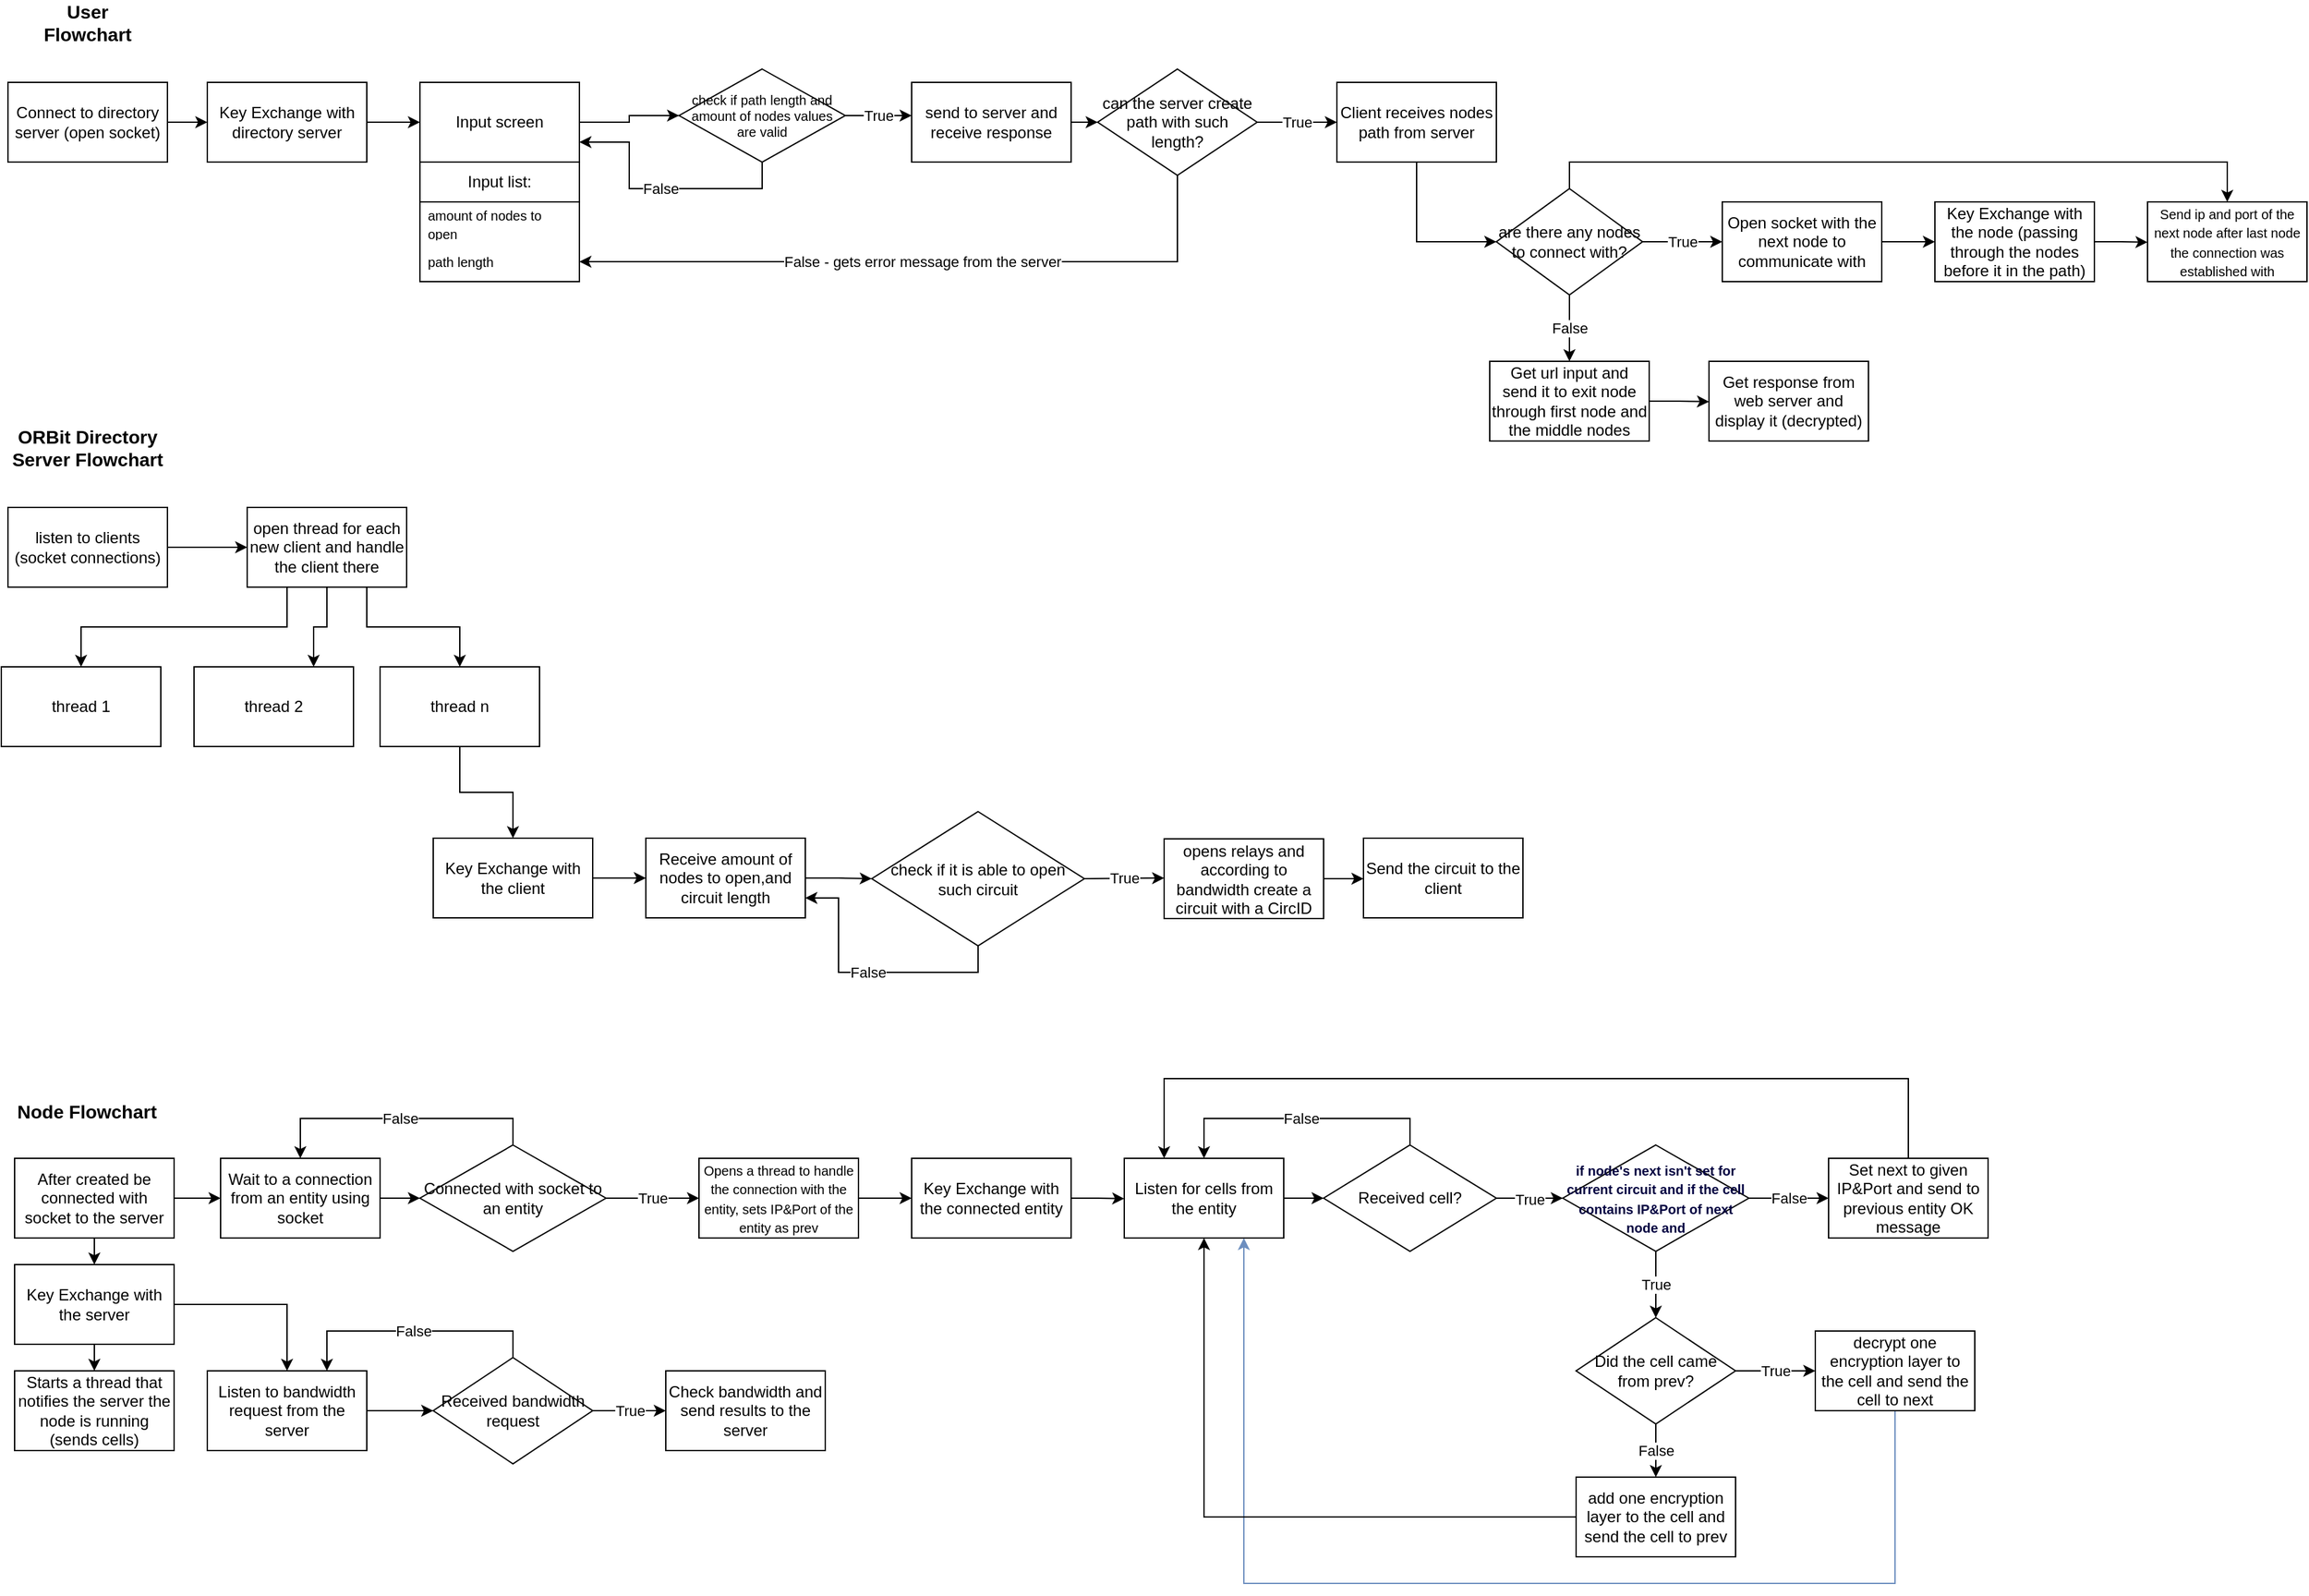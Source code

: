 <mxfile version="24.7.14">
  <diagram name="Page-1" id="vETeGXP-aBrHGzmp88HL">
    <mxGraphModel dx="1984" dy="603" grid="1" gridSize="10" guides="1" tooltips="1" connect="1" arrows="1" fold="1" page="1" pageScale="1" pageWidth="850" pageHeight="1100" math="0" shadow="0">
      <root>
        <mxCell id="0" />
        <mxCell id="1" parent="0" />
        <mxCell id="kQhyqeaXJ8b2iKmB3cDd-1" value="&lt;b style=&quot;font-size: 14px;&quot;&gt;User Flowchart&lt;br&gt;&lt;/b&gt;" style="text;html=1;align=center;verticalAlign=middle;whiteSpace=wrap;rounded=0;" parent="1" vertex="1">
          <mxGeometry x="-160" y="40" width="60" height="30" as="geometry" />
        </mxCell>
        <mxCell id="kQhyqeaXJ8b2iKmB3cDd-8" style="edgeStyle=orthogonalEdgeStyle;rounded=0;orthogonalLoop=1;jettySize=auto;html=1;exitX=1;exitY=0.5;exitDx=0;exitDy=0;entryX=0;entryY=0.5;entryDx=0;entryDy=0;" parent="1" source="kQhyqeaXJ8b2iKmB3cDd-2" target="kQhyqeaXJ8b2iKmB3cDd-7" edge="1">
          <mxGeometry relative="1" as="geometry" />
        </mxCell>
        <mxCell id="kQhyqeaXJ8b2iKmB3cDd-2" value="Input screen" style="rounded=0;whiteSpace=wrap;html=1;" parent="1" vertex="1">
          <mxGeometry x="120" y="100" width="120" height="60" as="geometry" />
        </mxCell>
        <mxCell id="kQhyqeaXJ8b2iKmB3cDd-3" value="Input list:" style="swimlane;fontStyle=0;childLayout=stackLayout;horizontal=1;startSize=30;horizontalStack=0;resizeParent=1;resizeParentMax=0;resizeLast=0;collapsible=1;marginBottom=0;whiteSpace=wrap;html=1;" parent="1" vertex="1">
          <mxGeometry x="120" y="160" width="120" height="90" as="geometry" />
        </mxCell>
        <mxCell id="kQhyqeaXJ8b2iKmB3cDd-4" value="&lt;font style=&quot;font-size: 10px;&quot;&gt;amount of nodes to open&lt;/font&gt;" style="text;strokeColor=none;fillColor=none;align=left;verticalAlign=middle;spacingLeft=4;spacingRight=4;overflow=hidden;points=[[0,0.5],[1,0.5]];portConstraint=eastwest;rotatable=0;whiteSpace=wrap;html=1;" parent="kQhyqeaXJ8b2iKmB3cDd-3" vertex="1">
          <mxGeometry y="30" width="120" height="30" as="geometry" />
        </mxCell>
        <mxCell id="kQhyqeaXJ8b2iKmB3cDd-5" value="&lt;font style=&quot;font-size: 10px;&quot;&gt;path length&lt;br&gt;&lt;/font&gt;" style="text;strokeColor=none;fillColor=none;align=left;verticalAlign=middle;spacingLeft=4;spacingRight=4;overflow=hidden;points=[[0,0.5],[1,0.5]];portConstraint=eastwest;rotatable=0;whiteSpace=wrap;html=1;" parent="kQhyqeaXJ8b2iKmB3cDd-3" vertex="1">
          <mxGeometry y="60" width="120" height="30" as="geometry" />
        </mxCell>
        <mxCell id="kQhyqeaXJ8b2iKmB3cDd-10" value="False" style="edgeStyle=orthogonalEdgeStyle;rounded=0;orthogonalLoop=1;jettySize=auto;html=1;exitX=0.5;exitY=1;exitDx=0;exitDy=0;entryX=1;entryY=0.75;entryDx=0;entryDy=0;" parent="1" source="kQhyqeaXJ8b2iKmB3cDd-7" target="kQhyqeaXJ8b2iKmB3cDd-2" edge="1">
          <mxGeometry relative="1" as="geometry" />
        </mxCell>
        <mxCell id="kQhyqeaXJ8b2iKmB3cDd-7" value="&lt;div style=&quot;font-size: 10px;&quot;&gt;&lt;font style=&quot;font-size: 10px;&quot;&gt;check if &lt;font style=&quot;font-size: 10px;&quot;&gt;&lt;font style=&quot;font-size: 10px;&quot;&gt;path length and amount of nodes values are valid&lt;/font&gt;&lt;font style=&quot;font-size: 10px;&quot;&gt;&lt;br&gt;&lt;/font&gt;&lt;/font&gt;&lt;/font&gt;&lt;/div&gt;" style="rhombus;whiteSpace=wrap;html=1;" parent="1" vertex="1">
          <mxGeometry x="315" y="90" width="125" height="70" as="geometry" />
        </mxCell>
        <mxCell id="kQhyqeaXJ8b2iKmB3cDd-9" value="True" style="endArrow=classic;html=1;rounded=0;exitX=1;exitY=0.5;exitDx=0;exitDy=0;entryX=0;entryY=0.417;entryDx=0;entryDy=0;entryPerimeter=0;" parent="1" source="kQhyqeaXJ8b2iKmB3cDd-7" target="kQhyqeaXJ8b2iKmB3cDd-12" edge="1">
          <mxGeometry width="50" height="50" relative="1" as="geometry">
            <mxPoint x="370" y="190" as="sourcePoint" />
            <mxPoint x="520" y="125" as="targetPoint" />
          </mxGeometry>
        </mxCell>
        <mxCell id="kQhyqeaXJ8b2iKmB3cDd-12" value="send to server and receive response" style="rounded=0;whiteSpace=wrap;html=1;" parent="1" vertex="1">
          <mxGeometry x="490" y="100" width="120" height="60" as="geometry" />
        </mxCell>
        <mxCell id="kQhyqeaXJ8b2iKmB3cDd-13" value="" style="endArrow=classic;html=1;rounded=0;exitX=1;exitY=0.5;exitDx=0;exitDy=0;entryX=0;entryY=0.5;entryDx=0;entryDy=0;" parent="1" source="kQhyqeaXJ8b2iKmB3cDd-12" target="kQhyqeaXJ8b2iKmB3cDd-15" edge="1">
          <mxGeometry width="50" height="50" relative="1" as="geometry">
            <mxPoint x="720" y="190" as="sourcePoint" />
            <mxPoint x="680" y="130" as="targetPoint" />
          </mxGeometry>
        </mxCell>
        <mxCell id="kQhyqeaXJ8b2iKmB3cDd-16" value="False - gets error message from the server" style="edgeStyle=orthogonalEdgeStyle;rounded=0;orthogonalLoop=1;jettySize=auto;html=1;exitX=0.5;exitY=1;exitDx=0;exitDy=0;entryX=1;entryY=0.5;entryDx=0;entryDy=0;" parent="1" source="kQhyqeaXJ8b2iKmB3cDd-15" target="kQhyqeaXJ8b2iKmB3cDd-5" edge="1">
          <mxGeometry relative="1" as="geometry">
            <mxPoint x="689.529" y="210" as="targetPoint" />
          </mxGeometry>
        </mxCell>
        <mxCell id="kQhyqeaXJ8b2iKmB3cDd-17" value="True" style="edgeStyle=orthogonalEdgeStyle;rounded=0;orthogonalLoop=1;jettySize=auto;html=1;exitX=1;exitY=0.5;exitDx=0;exitDy=0;entryX=0;entryY=0.5;entryDx=0;entryDy=0;" parent="1" source="kQhyqeaXJ8b2iKmB3cDd-15" target="kQhyqeaXJ8b2iKmB3cDd-18" edge="1">
          <mxGeometry relative="1" as="geometry">
            <mxPoint x="840" y="130" as="targetPoint" />
          </mxGeometry>
        </mxCell>
        <mxCell id="kQhyqeaXJ8b2iKmB3cDd-15" value="can the server create path with such length?" style="rhombus;whiteSpace=wrap;html=1;" parent="1" vertex="1">
          <mxGeometry x="630" y="90" width="120" height="80" as="geometry" />
        </mxCell>
        <mxCell id="kQhyqeaXJ8b2iKmB3cDd-25" style="edgeStyle=orthogonalEdgeStyle;rounded=0;orthogonalLoop=1;jettySize=auto;html=1;exitX=0.5;exitY=1;exitDx=0;exitDy=0;entryX=0;entryY=0.5;entryDx=0;entryDy=0;" parent="1" source="kQhyqeaXJ8b2iKmB3cDd-18" target="kQhyqeaXJ8b2iKmB3cDd-27" edge="1">
          <mxGeometry relative="1" as="geometry">
            <mxPoint x="930" y="210" as="targetPoint" />
          </mxGeometry>
        </mxCell>
        <mxCell id="kQhyqeaXJ8b2iKmB3cDd-18" value="Client receives nodes path from server" style="rounded=0;whiteSpace=wrap;html=1;" parent="1" vertex="1">
          <mxGeometry x="810" y="100" width="120" height="60" as="geometry" />
        </mxCell>
        <mxCell id="kQhyqeaXJ8b2iKmB3cDd-22" style="edgeStyle=orthogonalEdgeStyle;rounded=0;orthogonalLoop=1;jettySize=auto;html=1;exitX=1;exitY=0.5;exitDx=0;exitDy=0;" parent="1" source="kQhyqeaXJ8b2iKmB3cDd-21" edge="1">
          <mxGeometry relative="1" as="geometry">
            <mxPoint x="-40" y="129.714" as="targetPoint" />
          </mxGeometry>
        </mxCell>
        <mxCell id="kQhyqeaXJ8b2iKmB3cDd-21" value="Connect to directory server (open socket)" style="rounded=0;whiteSpace=wrap;html=1;" parent="1" vertex="1">
          <mxGeometry x="-190" y="100" width="120" height="60" as="geometry" />
        </mxCell>
        <mxCell id="kQhyqeaXJ8b2iKmB3cDd-24" style="edgeStyle=orthogonalEdgeStyle;rounded=0;orthogonalLoop=1;jettySize=auto;html=1;exitX=1;exitY=0.5;exitDx=0;exitDy=0;entryX=0;entryY=0.5;entryDx=0;entryDy=0;" parent="1" source="kQhyqeaXJ8b2iKmB3cDd-23" target="kQhyqeaXJ8b2iKmB3cDd-2" edge="1">
          <mxGeometry relative="1" as="geometry" />
        </mxCell>
        <mxCell id="kQhyqeaXJ8b2iKmB3cDd-23" value="Key Exchange with directory server" style="rounded=0;whiteSpace=wrap;html=1;" parent="1" vertex="1">
          <mxGeometry x="-40" y="100" width="120" height="60" as="geometry" />
        </mxCell>
        <mxCell id="kQhyqeaXJ8b2iKmB3cDd-32" style="edgeStyle=orthogonalEdgeStyle;rounded=0;orthogonalLoop=1;jettySize=auto;html=1;exitX=1;exitY=0.5;exitDx=0;exitDy=0;entryX=0;entryY=0.5;entryDx=0;entryDy=0;" parent="1" source="kQhyqeaXJ8b2iKmB3cDd-26" target="kQhyqeaXJ8b2iKmB3cDd-31" edge="1">
          <mxGeometry relative="1" as="geometry" />
        </mxCell>
        <mxCell id="kQhyqeaXJ8b2iKmB3cDd-26" value="Open socket with the next node to communicate with" style="rounded=0;whiteSpace=wrap;html=1;" parent="1" vertex="1">
          <mxGeometry x="1100" y="190" width="120" height="60" as="geometry" />
        </mxCell>
        <mxCell id="kQhyqeaXJ8b2iKmB3cDd-30" value="True" style="edgeStyle=orthogonalEdgeStyle;rounded=0;orthogonalLoop=1;jettySize=auto;html=1;exitX=1;exitY=0.5;exitDx=0;exitDy=0;" parent="1" source="kQhyqeaXJ8b2iKmB3cDd-27" target="kQhyqeaXJ8b2iKmB3cDd-26" edge="1">
          <mxGeometry relative="1" as="geometry" />
        </mxCell>
        <mxCell id="kQhyqeaXJ8b2iKmB3cDd-33" value="False" style="edgeStyle=orthogonalEdgeStyle;rounded=0;orthogonalLoop=1;jettySize=auto;html=1;exitX=0.5;exitY=1;exitDx=0;exitDy=0;entryX=0.5;entryY=0;entryDx=0;entryDy=0;entryPerimeter=0;" parent="1" source="kQhyqeaXJ8b2iKmB3cDd-27" target="kQhyqeaXJ8b2iKmB3cDd-37" edge="1">
          <mxGeometry relative="1" as="geometry">
            <mxPoint x="985" y="300" as="targetPoint" />
          </mxGeometry>
        </mxCell>
        <mxCell id="839j30qjqIvmwMfTqIHc-6" style="edgeStyle=orthogonalEdgeStyle;rounded=0;orthogonalLoop=1;jettySize=auto;html=1;exitX=0.5;exitY=0;exitDx=0;exitDy=0;entryX=0.5;entryY=0;entryDx=0;entryDy=0;" parent="1" source="kQhyqeaXJ8b2iKmB3cDd-27" target="839j30qjqIvmwMfTqIHc-2" edge="1">
          <mxGeometry relative="1" as="geometry" />
        </mxCell>
        <mxCell id="kQhyqeaXJ8b2iKmB3cDd-27" value="are there any nodes to connect with?" style="rhombus;whiteSpace=wrap;html=1;" parent="1" vertex="1">
          <mxGeometry x="930" y="180" width="110" height="80" as="geometry" />
        </mxCell>
        <mxCell id="839j30qjqIvmwMfTqIHc-1" style="edgeStyle=orthogonalEdgeStyle;rounded=0;orthogonalLoop=1;jettySize=auto;html=1;exitX=1;exitY=0.5;exitDx=0;exitDy=0;entryX=0;entryY=0.506;entryDx=0;entryDy=0;entryPerimeter=0;" parent="1" source="kQhyqeaXJ8b2iKmB3cDd-31" target="839j30qjqIvmwMfTqIHc-2" edge="1">
          <mxGeometry relative="1" as="geometry">
            <mxPoint x="1420" y="220.333" as="targetPoint" />
          </mxGeometry>
        </mxCell>
        <mxCell id="kQhyqeaXJ8b2iKmB3cDd-31" value="Key Exchange with the node (passing through the nodes before it in the path)" style="rounded=0;whiteSpace=wrap;html=1;" parent="1" vertex="1">
          <mxGeometry x="1260" y="190" width="120" height="60" as="geometry" />
        </mxCell>
        <mxCell id="kQhyqeaXJ8b2iKmB3cDd-38" style="edgeStyle=orthogonalEdgeStyle;rounded=0;orthogonalLoop=1;jettySize=auto;html=1;exitX=1;exitY=0.5;exitDx=0;exitDy=0;entryX=0;entryY=0.507;entryDx=0;entryDy=0;entryPerimeter=0;" parent="1" source="kQhyqeaXJ8b2iKmB3cDd-37" target="kQhyqeaXJ8b2iKmB3cDd-39" edge="1">
          <mxGeometry relative="1" as="geometry">
            <mxPoint x="1090" y="340.4" as="targetPoint" />
          </mxGeometry>
        </mxCell>
        <mxCell id="kQhyqeaXJ8b2iKmB3cDd-37" value="Get url input and send it to exit node through first node and the middle nodes" style="rounded=0;whiteSpace=wrap;html=1;" parent="1" vertex="1">
          <mxGeometry x="925" y="310" width="120" height="60" as="geometry" />
        </mxCell>
        <mxCell id="kQhyqeaXJ8b2iKmB3cDd-39" value="Get response from web server and display it (decrypted)" style="rounded=0;whiteSpace=wrap;html=1;" parent="1" vertex="1">
          <mxGeometry x="1090" y="310" width="120" height="60" as="geometry" />
        </mxCell>
        <mxCell id="839j30qjqIvmwMfTqIHc-2" value="&lt;font style=&quot;font-size: 10px;&quot;&gt;Send ip and port of the next node after last node the connection was established with&lt;/font&gt;" style="rounded=0;whiteSpace=wrap;html=1;" parent="1" vertex="1">
          <mxGeometry x="1420" y="190" width="120" height="60" as="geometry" />
        </mxCell>
        <mxCell id="839j30qjqIvmwMfTqIHc-7" value="&lt;b style=&quot;font-size: 14px;&quot;&gt;ORBit Directory Server Flowchart&lt;br&gt;&lt;/b&gt;" style="text;html=1;align=center;verticalAlign=middle;whiteSpace=wrap;rounded=0;" parent="1" vertex="1">
          <mxGeometry x="-195" y="360" width="130" height="30" as="geometry" />
        </mxCell>
        <mxCell id="839j30qjqIvmwMfTqIHc-9" style="edgeStyle=orthogonalEdgeStyle;rounded=0;orthogonalLoop=1;jettySize=auto;html=1;exitX=1;exitY=0.5;exitDx=0;exitDy=0;entryX=0;entryY=0.5;entryDx=0;entryDy=0;" parent="1" source="839j30qjqIvmwMfTqIHc-8" target="839j30qjqIvmwMfTqIHc-10" edge="1">
          <mxGeometry relative="1" as="geometry">
            <mxPoint x="-10" y="450.381" as="targetPoint" />
          </mxGeometry>
        </mxCell>
        <mxCell id="839j30qjqIvmwMfTqIHc-8" value="listen to clients (socket connections)" style="rounded=0;whiteSpace=wrap;html=1;" parent="1" vertex="1">
          <mxGeometry x="-190" y="420" width="120" height="60" as="geometry" />
        </mxCell>
        <mxCell id="839j30qjqIvmwMfTqIHc-15" style="edgeStyle=orthogonalEdgeStyle;rounded=0;orthogonalLoop=1;jettySize=auto;html=1;exitX=0.25;exitY=1;exitDx=0;exitDy=0;entryX=0.5;entryY=0;entryDx=0;entryDy=0;" parent="1" source="839j30qjqIvmwMfTqIHc-10" target="839j30qjqIvmwMfTqIHc-12" edge="1">
          <mxGeometry relative="1" as="geometry" />
        </mxCell>
        <mxCell id="839j30qjqIvmwMfTqIHc-16" style="edgeStyle=orthogonalEdgeStyle;rounded=0;orthogonalLoop=1;jettySize=auto;html=1;exitX=0.5;exitY=1;exitDx=0;exitDy=0;entryX=0.75;entryY=0;entryDx=0;entryDy=0;" parent="1" source="839j30qjqIvmwMfTqIHc-10" target="839j30qjqIvmwMfTqIHc-13" edge="1">
          <mxGeometry relative="1" as="geometry" />
        </mxCell>
        <mxCell id="839j30qjqIvmwMfTqIHc-17" style="edgeStyle=orthogonalEdgeStyle;rounded=0;orthogonalLoop=1;jettySize=auto;html=1;exitX=0.75;exitY=1;exitDx=0;exitDy=0;entryX=0.5;entryY=0;entryDx=0;entryDy=0;" parent="1" source="839j30qjqIvmwMfTqIHc-10" target="839j30qjqIvmwMfTqIHc-14" edge="1">
          <mxGeometry relative="1" as="geometry" />
        </mxCell>
        <mxCell id="839j30qjqIvmwMfTqIHc-10" value="open thread for each new client and handle the client there" style="rounded=0;whiteSpace=wrap;html=1;" parent="1" vertex="1">
          <mxGeometry x="-10" y="420" width="120" height="60" as="geometry" />
        </mxCell>
        <mxCell id="839j30qjqIvmwMfTqIHc-12" value="thread 1" style="rounded=0;whiteSpace=wrap;html=1;" parent="1" vertex="1">
          <mxGeometry x="-195" y="540" width="120" height="60" as="geometry" />
        </mxCell>
        <mxCell id="839j30qjqIvmwMfTqIHc-13" value="thread 2" style="rounded=0;whiteSpace=wrap;html=1;" parent="1" vertex="1">
          <mxGeometry x="-50" y="540" width="120" height="60" as="geometry" />
        </mxCell>
        <mxCell id="839j30qjqIvmwMfTqIHc-18" style="edgeStyle=orthogonalEdgeStyle;rounded=0;orthogonalLoop=1;jettySize=auto;html=1;exitX=0.5;exitY=1;exitDx=0;exitDy=0;entryX=0.5;entryY=0;entryDx=0;entryDy=0;" parent="1" source="839j30qjqIvmwMfTqIHc-14" target="839j30qjqIvmwMfTqIHc-19" edge="1">
          <mxGeometry relative="1" as="geometry">
            <mxPoint x="190" y="660" as="targetPoint" />
          </mxGeometry>
        </mxCell>
        <mxCell id="839j30qjqIvmwMfTqIHc-14" value="thread n" style="rounded=0;whiteSpace=wrap;html=1;" parent="1" vertex="1">
          <mxGeometry x="90" y="540" width="120" height="60" as="geometry" />
        </mxCell>
        <mxCell id="839j30qjqIvmwMfTqIHc-24" style="edgeStyle=orthogonalEdgeStyle;rounded=0;orthogonalLoop=1;jettySize=auto;html=1;exitX=1;exitY=0.5;exitDx=0;exitDy=0;entryX=0;entryY=0.5;entryDx=0;entryDy=0;" parent="1" source="839j30qjqIvmwMfTqIHc-19" target="839j30qjqIvmwMfTqIHc-21" edge="1">
          <mxGeometry relative="1" as="geometry" />
        </mxCell>
        <mxCell id="839j30qjqIvmwMfTqIHc-19" value="Key Exchange with the client" style="rounded=0;whiteSpace=wrap;html=1;" parent="1" vertex="1">
          <mxGeometry x="130" y="669" width="120" height="60" as="geometry" />
        </mxCell>
        <mxCell id="839j30qjqIvmwMfTqIHc-26" style="edgeStyle=orthogonalEdgeStyle;rounded=0;orthogonalLoop=1;jettySize=auto;html=1;exitX=1;exitY=0.5;exitDx=0;exitDy=0;entryX=0;entryY=0.5;entryDx=0;entryDy=0;" parent="1" source="839j30qjqIvmwMfTqIHc-21" target="839j30qjqIvmwMfTqIHc-25" edge="1">
          <mxGeometry relative="1" as="geometry" />
        </mxCell>
        <mxCell id="839j30qjqIvmwMfTqIHc-21" value="Receive amount of nodes to open,and circuit length" style="rounded=0;whiteSpace=wrap;html=1;" parent="1" vertex="1">
          <mxGeometry x="290" y="669" width="120" height="60" as="geometry" />
        </mxCell>
        <mxCell id="839j30qjqIvmwMfTqIHc-27" value="False" style="edgeStyle=orthogonalEdgeStyle;rounded=0;orthogonalLoop=1;jettySize=auto;html=1;exitX=0.5;exitY=1;exitDx=0;exitDy=0;entryX=1;entryY=0.75;entryDx=0;entryDy=0;" parent="1" source="839j30qjqIvmwMfTqIHc-25" target="839j30qjqIvmwMfTqIHc-21" edge="1">
          <mxGeometry relative="1" as="geometry" />
        </mxCell>
        <mxCell id="839j30qjqIvmwMfTqIHc-28" value="True" style="edgeStyle=orthogonalEdgeStyle;rounded=0;orthogonalLoop=1;jettySize=auto;html=1;exitX=1;exitY=0.5;exitDx=0;exitDy=0;" parent="1" source="839j30qjqIvmwMfTqIHc-25" edge="1">
          <mxGeometry relative="1" as="geometry">
            <mxPoint x="680" y="699" as="targetPoint" />
          </mxGeometry>
        </mxCell>
        <mxCell id="839j30qjqIvmwMfTqIHc-25" value="check if it is able to open such circuit" style="rhombus;whiteSpace=wrap;html=1;" parent="1" vertex="1">
          <mxGeometry x="460" y="649" width="160" height="101" as="geometry" />
        </mxCell>
        <mxCell id="839j30qjqIvmwMfTqIHc-32" style="edgeStyle=orthogonalEdgeStyle;rounded=0;orthogonalLoop=1;jettySize=auto;html=1;exitX=1;exitY=0.5;exitDx=0;exitDy=0;entryX=0;entryY=0.5;entryDx=0;entryDy=0;" parent="1" source="839j30qjqIvmwMfTqIHc-29" target="839j30qjqIvmwMfTqIHc-33" edge="1">
          <mxGeometry relative="1" as="geometry">
            <mxPoint x="830" y="699" as="targetPoint" />
          </mxGeometry>
        </mxCell>
        <mxCell id="839j30qjqIvmwMfTqIHc-29" value="opens relays and according to bandwidth create a circuit with a CircID" style="rounded=0;whiteSpace=wrap;html=1;" parent="1" vertex="1">
          <mxGeometry x="680" y="669.5" width="120" height="60" as="geometry" />
        </mxCell>
        <mxCell id="839j30qjqIvmwMfTqIHc-33" value="Send the circuit to the client" style="rounded=0;whiteSpace=wrap;html=1;" parent="1" vertex="1">
          <mxGeometry x="830" y="669" width="120" height="60" as="geometry" />
        </mxCell>
        <mxCell id="jY4I4no07hSwZHqBocRI-1" value="&lt;font size=&quot;1&quot;&gt;&lt;b style=&quot;font-size: 14px;&quot;&gt;Node Flowchart&lt;/b&gt;&lt;/font&gt;" style="text;whiteSpace=wrap;html=1;" vertex="1" parent="1">
          <mxGeometry x="-185" y="860" width="110" height="40" as="geometry" />
        </mxCell>
        <mxCell id="jY4I4no07hSwZHqBocRI-6" style="edgeStyle=orthogonalEdgeStyle;rounded=0;orthogonalLoop=1;jettySize=auto;html=1;exitX=1;exitY=0.5;exitDx=0;exitDy=0;entryX=0;entryY=0.5;entryDx=0;entryDy=0;" edge="1" parent="1" source="jY4I4no07hSwZHqBocRI-2" target="jY4I4no07hSwZHqBocRI-3">
          <mxGeometry relative="1" as="geometry" />
        </mxCell>
        <mxCell id="jY4I4no07hSwZHqBocRI-14" style="edgeStyle=orthogonalEdgeStyle;rounded=0;orthogonalLoop=1;jettySize=auto;html=1;exitX=0.5;exitY=1;exitDx=0;exitDy=0;entryX=0.5;entryY=0;entryDx=0;entryDy=0;" edge="1" parent="1" source="jY4I4no07hSwZHqBocRI-2" target="jY4I4no07hSwZHqBocRI-13">
          <mxGeometry relative="1" as="geometry" />
        </mxCell>
        <mxCell id="jY4I4no07hSwZHqBocRI-2" value="After created be connected with socket to the server" style="rounded=0;whiteSpace=wrap;html=1;" vertex="1" parent="1">
          <mxGeometry x="-185" y="910" width="120" height="60" as="geometry" />
        </mxCell>
        <mxCell id="jY4I4no07hSwZHqBocRI-8" style="edgeStyle=orthogonalEdgeStyle;rounded=0;orthogonalLoop=1;jettySize=auto;html=1;exitX=1;exitY=0.5;exitDx=0;exitDy=0;entryX=0;entryY=0.5;entryDx=0;entryDy=0;" edge="1" parent="1" source="jY4I4no07hSwZHqBocRI-3" target="jY4I4no07hSwZHqBocRI-7">
          <mxGeometry relative="1" as="geometry" />
        </mxCell>
        <mxCell id="jY4I4no07hSwZHqBocRI-3" value="Wait to a connection from an entity using socket" style="rounded=0;whiteSpace=wrap;html=1;" vertex="1" parent="1">
          <mxGeometry x="-30" y="910" width="120" height="60" as="geometry" />
        </mxCell>
        <mxCell id="jY4I4no07hSwZHqBocRI-4" value="Starts a thread that notifies the server the node is running (sends cells)" style="rounded=0;whiteSpace=wrap;html=1;" vertex="1" parent="1">
          <mxGeometry x="-185" y="1070" width="120" height="60" as="geometry" />
        </mxCell>
        <mxCell id="jY4I4no07hSwZHqBocRI-9" value="False" style="edgeStyle=orthogonalEdgeStyle;rounded=0;orthogonalLoop=1;jettySize=auto;html=1;exitX=0.5;exitY=0;exitDx=0;exitDy=0;entryX=0.5;entryY=0;entryDx=0;entryDy=0;" edge="1" parent="1" source="jY4I4no07hSwZHqBocRI-7" target="jY4I4no07hSwZHqBocRI-3">
          <mxGeometry relative="1" as="geometry" />
        </mxCell>
        <mxCell id="jY4I4no07hSwZHqBocRI-10" value="True" style="edgeStyle=orthogonalEdgeStyle;rounded=0;orthogonalLoop=1;jettySize=auto;html=1;exitX=1;exitY=0.5;exitDx=0;exitDy=0;entryX=0;entryY=0.5;entryDx=0;entryDy=0;" edge="1" parent="1" source="jY4I4no07hSwZHqBocRI-7" target="jY4I4no07hSwZHqBocRI-16">
          <mxGeometry relative="1" as="geometry">
            <mxPoint x="330" y="940" as="targetPoint" />
          </mxGeometry>
        </mxCell>
        <mxCell id="jY4I4no07hSwZHqBocRI-7" value="Connected with socket to an entity " style="rhombus;whiteSpace=wrap;html=1;" vertex="1" parent="1">
          <mxGeometry x="120" y="900" width="140" height="80" as="geometry" />
        </mxCell>
        <mxCell id="jY4I4no07hSwZHqBocRI-27" style="edgeStyle=orthogonalEdgeStyle;rounded=0;orthogonalLoop=1;jettySize=auto;html=1;exitX=1;exitY=0.5;exitDx=0;exitDy=0;entryX=0;entryY=0.506;entryDx=0;entryDy=0;entryPerimeter=0;" edge="1" parent="1" source="jY4I4no07hSwZHqBocRI-11" target="jY4I4no07hSwZHqBocRI-28">
          <mxGeometry relative="1" as="geometry">
            <mxPoint x="650" y="940.385" as="targetPoint" />
          </mxGeometry>
        </mxCell>
        <mxCell id="jY4I4no07hSwZHqBocRI-11" value="Key Exchange with the connected entity" style="rounded=0;whiteSpace=wrap;html=1;" vertex="1" parent="1">
          <mxGeometry x="490" y="910" width="120" height="60" as="geometry" />
        </mxCell>
        <mxCell id="jY4I4no07hSwZHqBocRI-15" style="edgeStyle=orthogonalEdgeStyle;rounded=0;orthogonalLoop=1;jettySize=auto;html=1;exitX=0.5;exitY=1;exitDx=0;exitDy=0;entryX=0.5;entryY=0;entryDx=0;entryDy=0;" edge="1" parent="1" source="jY4I4no07hSwZHqBocRI-13" target="jY4I4no07hSwZHqBocRI-4">
          <mxGeometry relative="1" as="geometry" />
        </mxCell>
        <mxCell id="jY4I4no07hSwZHqBocRI-19" style="edgeStyle=orthogonalEdgeStyle;rounded=0;orthogonalLoop=1;jettySize=auto;html=1;exitX=1;exitY=0.5;exitDx=0;exitDy=0;" edge="1" parent="1" source="jY4I4no07hSwZHqBocRI-13" target="jY4I4no07hSwZHqBocRI-20">
          <mxGeometry relative="1" as="geometry">
            <mxPoint x="-30.0" y="1080" as="targetPoint" />
          </mxGeometry>
        </mxCell>
        <mxCell id="jY4I4no07hSwZHqBocRI-13" value="Key Exchange with the server" style="rounded=0;whiteSpace=wrap;html=1;" vertex="1" parent="1">
          <mxGeometry x="-185" y="990" width="120" height="60" as="geometry" />
        </mxCell>
        <mxCell id="jY4I4no07hSwZHqBocRI-18" style="edgeStyle=orthogonalEdgeStyle;rounded=0;orthogonalLoop=1;jettySize=auto;html=1;exitX=1;exitY=0.5;exitDx=0;exitDy=0;entryX=0;entryY=0.5;entryDx=0;entryDy=0;" edge="1" parent="1" source="jY4I4no07hSwZHqBocRI-16" target="jY4I4no07hSwZHqBocRI-11">
          <mxGeometry relative="1" as="geometry" />
        </mxCell>
        <mxCell id="jY4I4no07hSwZHqBocRI-16" value="&lt;font style=&quot;font-size: 10px;&quot;&gt;Opens a thread to handle the connection with the entity, sets IP&amp;amp;Port of the entity as prev&lt;/font&gt;" style="rounded=0;whiteSpace=wrap;html=1;" vertex="1" parent="1">
          <mxGeometry x="330" y="910" width="120" height="60" as="geometry" />
        </mxCell>
        <mxCell id="jY4I4no07hSwZHqBocRI-22" style="edgeStyle=orthogonalEdgeStyle;rounded=0;orthogonalLoop=1;jettySize=auto;html=1;exitX=1;exitY=0.5;exitDx=0;exitDy=0;entryX=0;entryY=0.5;entryDx=0;entryDy=0;" edge="1" parent="1" source="jY4I4no07hSwZHqBocRI-20" target="jY4I4no07hSwZHqBocRI-21">
          <mxGeometry relative="1" as="geometry" />
        </mxCell>
        <mxCell id="jY4I4no07hSwZHqBocRI-20" value="Listen to bandwidth request from the server" style="rounded=0;whiteSpace=wrap;html=1;" vertex="1" parent="1">
          <mxGeometry x="-40.0" y="1070" width="120" height="60" as="geometry" />
        </mxCell>
        <mxCell id="jY4I4no07hSwZHqBocRI-23" value="False" style="edgeStyle=orthogonalEdgeStyle;rounded=0;orthogonalLoop=1;jettySize=auto;html=1;exitX=0.5;exitY=0;exitDx=0;exitDy=0;entryX=0.75;entryY=0;entryDx=0;entryDy=0;" edge="1" parent="1" source="jY4I4no07hSwZHqBocRI-21" target="jY4I4no07hSwZHqBocRI-20">
          <mxGeometry relative="1" as="geometry" />
        </mxCell>
        <mxCell id="jY4I4no07hSwZHqBocRI-24" value="True" style="edgeStyle=orthogonalEdgeStyle;rounded=0;orthogonalLoop=1;jettySize=auto;html=1;exitX=1;exitY=0.5;exitDx=0;exitDy=0;entryX=0;entryY=0.5;entryDx=0;entryDy=0;" edge="1" parent="1" source="jY4I4no07hSwZHqBocRI-21" target="jY4I4no07hSwZHqBocRI-25">
          <mxGeometry relative="1" as="geometry">
            <mxPoint x="290" y="1100.105" as="targetPoint" />
          </mxGeometry>
        </mxCell>
        <mxCell id="jY4I4no07hSwZHqBocRI-21" value="Received bandwidth request" style="rhombus;whiteSpace=wrap;html=1;" vertex="1" parent="1">
          <mxGeometry x="130" y="1060" width="120" height="80" as="geometry" />
        </mxCell>
        <mxCell id="jY4I4no07hSwZHqBocRI-25" value="Check bandwidth and send results to the server" style="rounded=0;whiteSpace=wrap;html=1;" vertex="1" parent="1">
          <mxGeometry x="305" y="1070" width="120" height="60" as="geometry" />
        </mxCell>
        <mxCell id="jY4I4no07hSwZHqBocRI-29" style="edgeStyle=orthogonalEdgeStyle;rounded=0;orthogonalLoop=1;jettySize=auto;html=1;exitX=1;exitY=0.5;exitDx=0;exitDy=0;" edge="1" parent="1" source="jY4I4no07hSwZHqBocRI-28" target="jY4I4no07hSwZHqBocRI-30">
          <mxGeometry relative="1" as="geometry">
            <mxPoint x="800" y="940.385" as="targetPoint" />
          </mxGeometry>
        </mxCell>
        <mxCell id="jY4I4no07hSwZHqBocRI-28" value="Listen for cells from the entity" style="rounded=0;whiteSpace=wrap;html=1;" vertex="1" parent="1">
          <mxGeometry x="650" y="910" width="120" height="60" as="geometry" />
        </mxCell>
        <mxCell id="jY4I4no07hSwZHqBocRI-31" value="False" style="edgeStyle=orthogonalEdgeStyle;rounded=0;orthogonalLoop=1;jettySize=auto;html=1;exitX=0.5;exitY=0;exitDx=0;exitDy=0;entryX=0.5;entryY=0;entryDx=0;entryDy=0;" edge="1" parent="1" source="jY4I4no07hSwZHqBocRI-30" target="jY4I4no07hSwZHqBocRI-28">
          <mxGeometry relative="1" as="geometry" />
        </mxCell>
        <mxCell id="jY4I4no07hSwZHqBocRI-33" value="True" style="edgeStyle=orthogonalEdgeStyle;rounded=0;orthogonalLoop=1;jettySize=auto;html=1;exitX=1;exitY=0.5;exitDx=0;exitDy=0;entryX=0;entryY=0.5;entryDx=0;entryDy=0;" edge="1" parent="1" source="jY4I4no07hSwZHqBocRI-30">
          <mxGeometry relative="1" as="geometry">
            <mxPoint x="980" y="940" as="targetPoint" />
          </mxGeometry>
        </mxCell>
        <mxCell id="jY4I4no07hSwZHqBocRI-30" value="Received cell?" style="rhombus;whiteSpace=wrap;html=1;" vertex="1" parent="1">
          <mxGeometry x="800" y="900" width="130" height="80" as="geometry" />
        </mxCell>
        <mxCell id="jY4I4no07hSwZHqBocRI-35" value="False" style="edgeStyle=orthogonalEdgeStyle;rounded=0;orthogonalLoop=1;jettySize=auto;html=1;exitX=1;exitY=0.5;exitDx=0;exitDy=0;entryX=0;entryY=0.5;entryDx=0;entryDy=0;" edge="1" parent="1" source="jY4I4no07hSwZHqBocRI-34" target="jY4I4no07hSwZHqBocRI-36">
          <mxGeometry relative="1" as="geometry">
            <mxPoint x="1150" y="939.963" as="targetPoint" />
          </mxGeometry>
        </mxCell>
        <mxCell id="jY4I4no07hSwZHqBocRI-45" value="True" style="edgeStyle=orthogonalEdgeStyle;rounded=0;orthogonalLoop=1;jettySize=auto;html=1;exitX=0.5;exitY=1;exitDx=0;exitDy=0;entryX=0.5;entryY=0;entryDx=0;entryDy=0;" edge="1" parent="1" source="jY4I4no07hSwZHqBocRI-34" target="jY4I4no07hSwZHqBocRI-49">
          <mxGeometry relative="1" as="geometry">
            <mxPoint x="1050.42" y="1030" as="targetPoint" />
          </mxGeometry>
        </mxCell>
        <mxCell id="jY4I4no07hSwZHqBocRI-34" value="&lt;font color=&quot;#000040&quot;&gt;&lt;b&gt;&lt;font style=&quot;font-size: 10px;&quot;&gt;if node&#39;s next isn&#39;t set for current circuit and if the cell contains IP&amp;amp;Port of next node and&lt;br&gt;&lt;/font&gt;&lt;/b&gt;&lt;/font&gt;" style="rhombus;whiteSpace=wrap;html=1;" vertex="1" parent="1">
          <mxGeometry x="980" y="900" width="140" height="80" as="geometry" />
        </mxCell>
        <mxCell id="jY4I4no07hSwZHqBocRI-44" style="edgeStyle=orthogonalEdgeStyle;rounded=0;orthogonalLoop=1;jettySize=auto;html=1;exitX=0.5;exitY=0;exitDx=0;exitDy=0;entryX=0.25;entryY=0;entryDx=0;entryDy=0;" edge="1" parent="1" source="jY4I4no07hSwZHqBocRI-36" target="jY4I4no07hSwZHqBocRI-28">
          <mxGeometry relative="1" as="geometry">
            <Array as="points">
              <mxPoint x="1240" y="850" />
              <mxPoint x="680" y="850" />
            </Array>
          </mxGeometry>
        </mxCell>
        <mxCell id="jY4I4no07hSwZHqBocRI-36" value="Set next to given IP&amp;amp;Port and send to previous entity OK message" style="rounded=0;whiteSpace=wrap;html=1;" vertex="1" parent="1">
          <mxGeometry x="1180" y="910" width="120" height="60" as="geometry" />
        </mxCell>
        <mxCell id="jY4I4no07hSwZHqBocRI-51" value="True" style="edgeStyle=orthogonalEdgeStyle;rounded=0;orthogonalLoop=1;jettySize=auto;html=1;exitX=1;exitY=0.5;exitDx=0;exitDy=0;entryX=0;entryY=0.5;entryDx=0;entryDy=0;" edge="1" parent="1" source="jY4I4no07hSwZHqBocRI-49" target="jY4I4no07hSwZHqBocRI-50">
          <mxGeometry relative="1" as="geometry" />
        </mxCell>
        <mxCell id="jY4I4no07hSwZHqBocRI-55" value="False" style="edgeStyle=orthogonalEdgeStyle;rounded=0;orthogonalLoop=1;jettySize=auto;html=1;exitX=0.5;exitY=1;exitDx=0;exitDy=0;entryX=0.5;entryY=0;entryDx=0;entryDy=0;" edge="1" parent="1" source="jY4I4no07hSwZHqBocRI-49" target="jY4I4no07hSwZHqBocRI-53">
          <mxGeometry relative="1" as="geometry" />
        </mxCell>
        <mxCell id="jY4I4no07hSwZHqBocRI-49" value="Did the cell came from prev?" style="rhombus;whiteSpace=wrap;html=1;" vertex="1" parent="1">
          <mxGeometry x="990" y="1030" width="120" height="80" as="geometry" />
        </mxCell>
        <mxCell id="jY4I4no07hSwZHqBocRI-57" style="edgeStyle=orthogonalEdgeStyle;rounded=0;orthogonalLoop=1;jettySize=auto;html=1;exitX=0.5;exitY=1;exitDx=0;exitDy=0;entryX=0.75;entryY=1;entryDx=0;entryDy=0;fillColor=#dae8fc;strokeColor=#6c8ebf;" edge="1" parent="1" source="jY4I4no07hSwZHqBocRI-50" target="jY4I4no07hSwZHqBocRI-28">
          <mxGeometry relative="1" as="geometry">
            <Array as="points">
              <mxPoint x="1230" y="1230" />
              <mxPoint x="740" y="1230" />
            </Array>
          </mxGeometry>
        </mxCell>
        <mxCell id="jY4I4no07hSwZHqBocRI-50" value="decrypt one encryption layer to the cell and send the cell to next" style="rounded=0;whiteSpace=wrap;html=1;" vertex="1" parent="1">
          <mxGeometry x="1170" y="1040" width="120" height="60" as="geometry" />
        </mxCell>
        <mxCell id="jY4I4no07hSwZHqBocRI-56" style="edgeStyle=orthogonalEdgeStyle;rounded=0;orthogonalLoop=1;jettySize=auto;html=1;exitX=0;exitY=0.5;exitDx=0;exitDy=0;entryX=0.5;entryY=1;entryDx=0;entryDy=0;" edge="1" parent="1" source="jY4I4no07hSwZHqBocRI-53" target="jY4I4no07hSwZHqBocRI-28">
          <mxGeometry relative="1" as="geometry" />
        </mxCell>
        <mxCell id="jY4I4no07hSwZHqBocRI-53" value="add one encryption layer to the cell and send the cell to prev" style="rounded=0;whiteSpace=wrap;html=1;" vertex="1" parent="1">
          <mxGeometry x="990" y="1150" width="120" height="60" as="geometry" />
        </mxCell>
      </root>
    </mxGraphModel>
  </diagram>
</mxfile>
